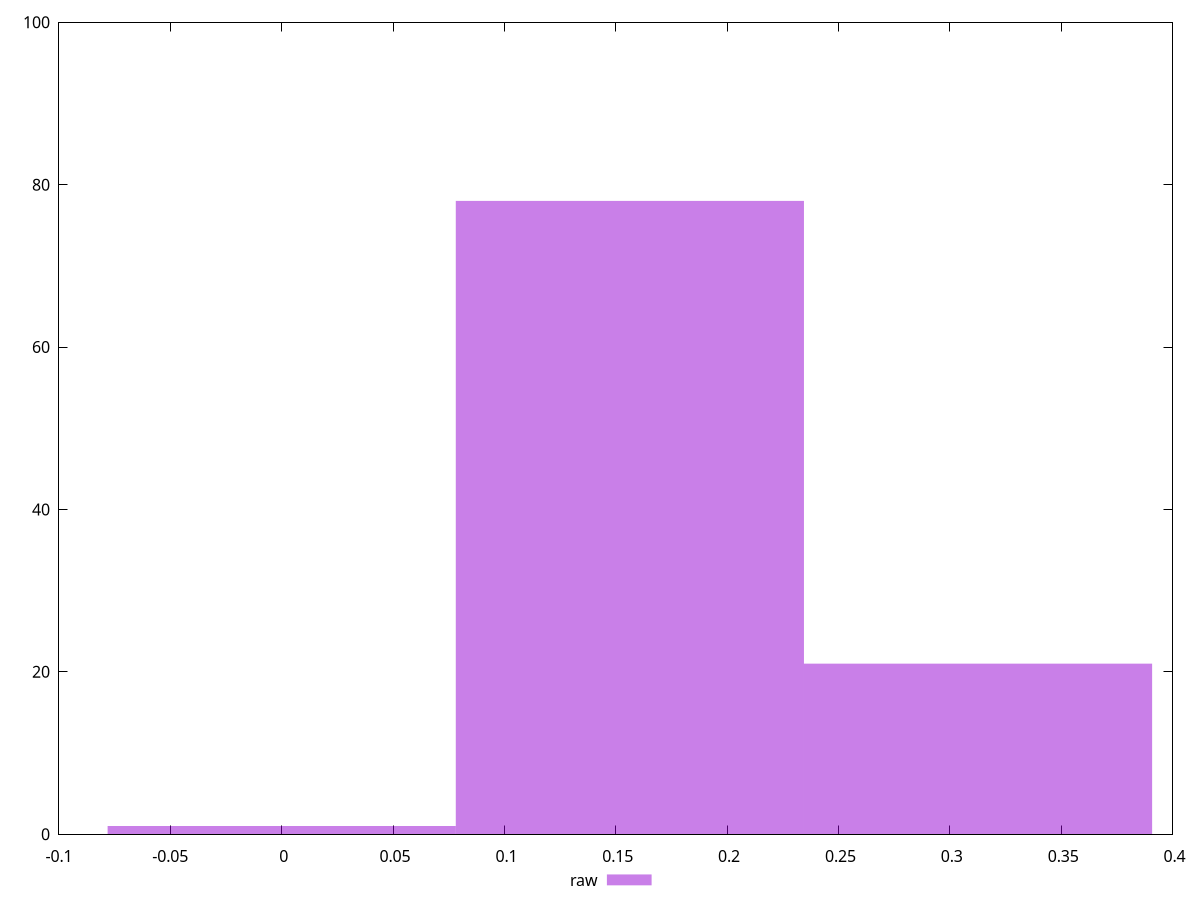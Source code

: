 reset
set terminal svg size 640, 490 enhanced background rgb 'white'
set output "report_00007_2020-12-11T15:55:29.892Z/cumulative-layout-shift/samples/pages+cached+noadtech/raw/histogram.svg"

$raw <<EOF
0.15633932926226074 78
0.3126786585245215 21
0 1
EOF

set key outside below
set boxwidth 0.15633932926226074
set yrange [0:100]
set style fill transparent solid 0.5 noborder

plot \
  $raw title "raw" with boxes, \


reset
